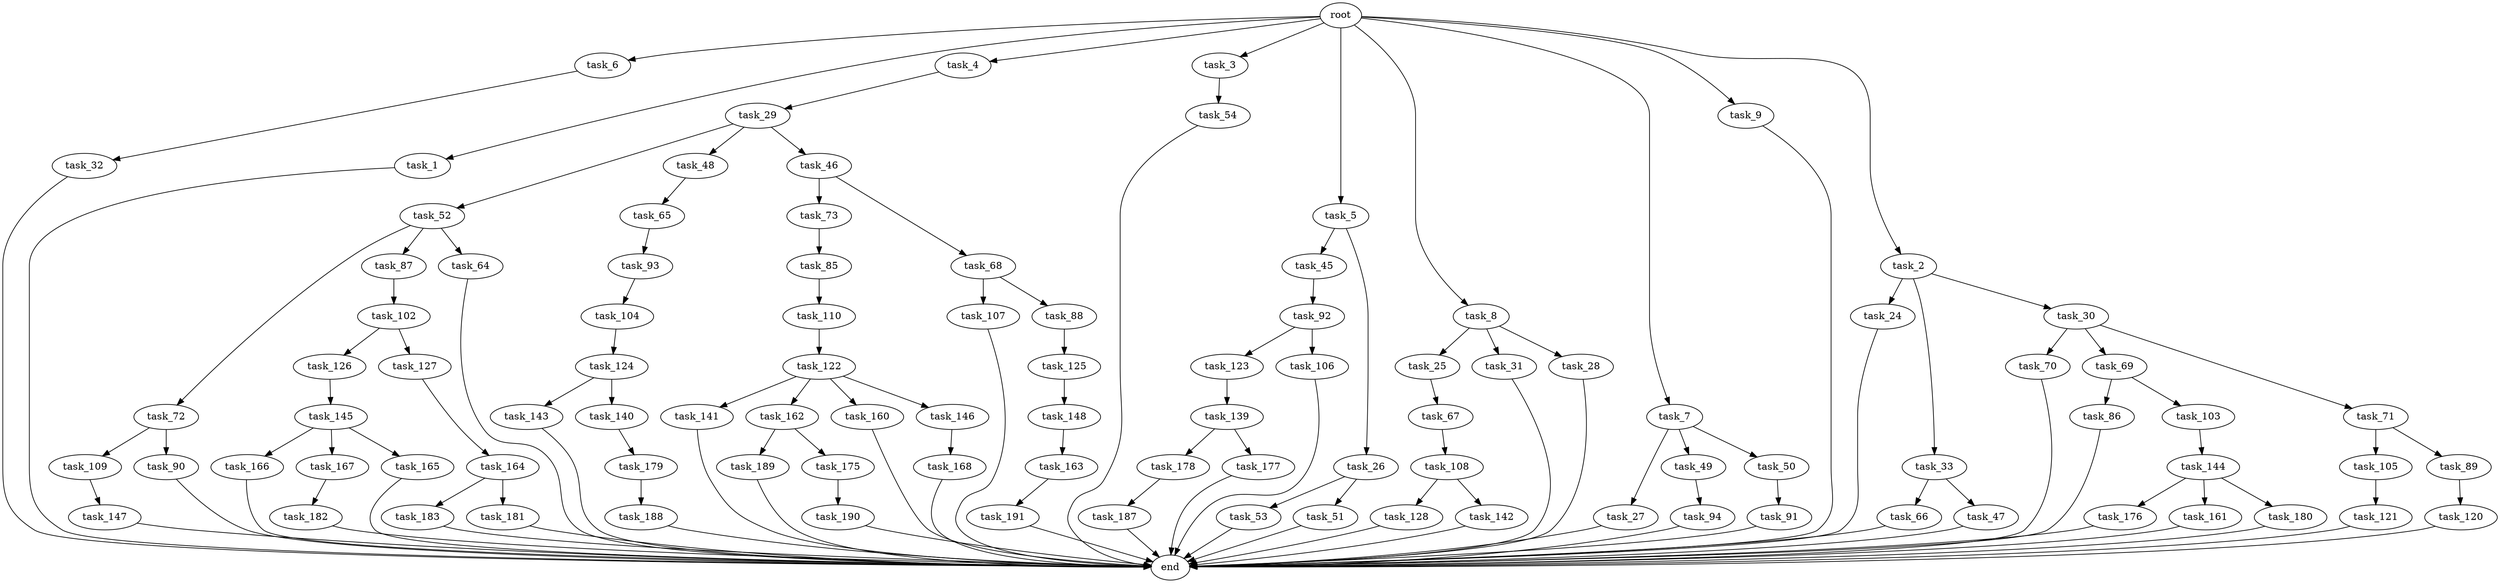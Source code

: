 digraph G {
  task_6 [size="1.024000"];
  task_91 [size="695784701.952000"];
  task_45 [size="549755813.888000"];
  task_187 [size="214748364.800000"];
  task_73 [size="549755813.888000"];
  task_123 [size="137438953.472000"];
  task_66 [size="420906795.008000"];
  task_1 [size="1.024000"];
  task_52 [size="309237645.312000"];
  task_68 [size="549755813.888000"];
  task_190 [size="858993459.200000"];
  task_65 [size="214748364.800000"];
  task_72 [size="549755813.888000"];
  root [size="0.000000"];
  task_178 [size="214748364.800000"];
  task_176 [size="420906795.008000"];
  task_179 [size="77309411.328000"];
  task_144 [size="695784701.952000"];
  task_148 [size="420906795.008000"];
  task_4 [size="1.024000"];
  task_3 [size="1.024000"];
  task_5 [size="1.024000"];
  task_147 [size="549755813.888000"];
  task_93 [size="214748364.800000"];
  task_85 [size="77309411.328000"];
  task_183 [size="309237645.312000"];
  task_182 [size="77309411.328000"];
  task_8 [size="1.024000"];
  task_120 [size="420906795.008000"];
  task_27 [size="549755813.888000"];
  task_109 [size="77309411.328000"];
  task_177 [size="214748364.800000"];
  task_86 [size="858993459.200000"];
  task_166 [size="34359738.368000"];
  task_107 [size="695784701.952000"];
  task_24 [size="34359738.368000"];
  task_161 [size="420906795.008000"];
  task_49 [size="549755813.888000"];
  task_145 [size="137438953.472000"];
  task_128 [size="34359738.368000"];
  task_54 [size="77309411.328000"];
  task_32 [size="309237645.312000"];
  task_92 [size="214748364.800000"];
  task_168 [size="420906795.008000"];
  task_88 [size="695784701.952000"];
  task_167 [size="34359738.368000"];
  task_7 [size="1.024000"];
  task_189 [size="695784701.952000"];
  task_188 [size="420906795.008000"];
  task_53 [size="34359738.368000"];
  task_25 [size="549755813.888000"];
  task_126 [size="309237645.312000"];
  task_51 [size="34359738.368000"];
  task_31 [size="549755813.888000"];
  task_94 [size="309237645.312000"];
  task_28 [size="549755813.888000"];
  task_142 [size="34359738.368000"];
  task_9 [size="1.024000"];
  task_180 [size="420906795.008000"];
  task_121 [size="309237645.312000"];
  task_175 [size="695784701.952000"];
  task_141 [size="420906795.008000"];
  task_162 [size="420906795.008000"];
  task_26 [size="549755813.888000"];
  task_143 [size="214748364.800000"];
  task_2 [size="1.024000"];
  task_106 [size="137438953.472000"];
  task_105 [size="34359738.368000"];
  task_33 [size="34359738.368000"];
  task_87 [size="549755813.888000"];
  task_50 [size="549755813.888000"];
  task_122 [size="214748364.800000"];
  task_104 [size="695784701.952000"];
  task_160 [size="420906795.008000"];
  task_103 [size="858993459.200000"];
  task_127 [size="309237645.312000"];
  task_70 [size="858993459.200000"];
  task_165 [size="34359738.368000"];
  task_30 [size="34359738.368000"];
  task_67 [size="695784701.952000"];
  task_48 [size="309237645.312000"];
  task_164 [size="858993459.200000"];
  task_191 [size="214748364.800000"];
  task_64 [size="549755813.888000"];
  task_163 [size="695784701.952000"];
  task_29 [size="695784701.952000"];
  task_102 [size="420906795.008000"];
  task_181 [size="309237645.312000"];
  task_139 [size="214748364.800000"];
  task_47 [size="420906795.008000"];
  task_69 [size="858993459.200000"];
  task_140 [size="214748364.800000"];
  task_108 [size="695784701.952000"];
  end [size="0.000000"];
  task_71 [size="858993459.200000"];
  task_89 [size="34359738.368000"];
  task_46 [size="309237645.312000"];
  task_146 [size="420906795.008000"];
  task_110 [size="214748364.800000"];
  task_124 [size="549755813.888000"];
  task_125 [size="137438953.472000"];
  task_90 [size="77309411.328000"];

  task_6 -> task_32 [size="301989888.000000"];
  task_91 -> end [size="1.000000"];
  task_45 -> task_92 [size="209715200.000000"];
  task_187 -> end [size="1.000000"];
  task_73 -> task_85 [size="75497472.000000"];
  task_123 -> task_139 [size="209715200.000000"];
  task_66 -> end [size="1.000000"];
  task_1 -> end [size="1.000000"];
  task_52 -> task_87 [size="536870912.000000"];
  task_52 -> task_64 [size="536870912.000000"];
  task_52 -> task_72 [size="536870912.000000"];
  task_68 -> task_107 [size="679477248.000000"];
  task_68 -> task_88 [size="679477248.000000"];
  task_190 -> end [size="1.000000"];
  task_65 -> task_93 [size="209715200.000000"];
  task_72 -> task_109 [size="75497472.000000"];
  task_72 -> task_90 [size="75497472.000000"];
  root -> task_2 [size="1.000000"];
  root -> task_6 [size="1.000000"];
  root -> task_7 [size="1.000000"];
  root -> task_4 [size="1.000000"];
  root -> task_3 [size="1.000000"];
  root -> task_5 [size="1.000000"];
  root -> task_1 [size="1.000000"];
  root -> task_8 [size="1.000000"];
  root -> task_9 [size="1.000000"];
  task_178 -> task_187 [size="209715200.000000"];
  task_176 -> end [size="1.000000"];
  task_179 -> task_188 [size="411041792.000000"];
  task_144 -> task_180 [size="411041792.000000"];
  task_144 -> task_176 [size="411041792.000000"];
  task_144 -> task_161 [size="411041792.000000"];
  task_148 -> task_163 [size="679477248.000000"];
  task_4 -> task_29 [size="679477248.000000"];
  task_3 -> task_54 [size="75497472.000000"];
  task_5 -> task_26 [size="536870912.000000"];
  task_5 -> task_45 [size="536870912.000000"];
  task_147 -> end [size="1.000000"];
  task_93 -> task_104 [size="679477248.000000"];
  task_85 -> task_110 [size="209715200.000000"];
  task_183 -> end [size="1.000000"];
  task_182 -> end [size="1.000000"];
  task_8 -> task_31 [size="536870912.000000"];
  task_8 -> task_25 [size="536870912.000000"];
  task_8 -> task_28 [size="536870912.000000"];
  task_120 -> end [size="1.000000"];
  task_27 -> end [size="1.000000"];
  task_109 -> task_147 [size="536870912.000000"];
  task_177 -> end [size="1.000000"];
  task_86 -> end [size="1.000000"];
  task_166 -> end [size="1.000000"];
  task_107 -> end [size="1.000000"];
  task_24 -> end [size="1.000000"];
  task_161 -> end [size="1.000000"];
  task_49 -> task_94 [size="301989888.000000"];
  task_145 -> task_165 [size="33554432.000000"];
  task_145 -> task_166 [size="33554432.000000"];
  task_145 -> task_167 [size="33554432.000000"];
  task_128 -> end [size="1.000000"];
  task_54 -> end [size="1.000000"];
  task_32 -> end [size="1.000000"];
  task_92 -> task_106 [size="134217728.000000"];
  task_92 -> task_123 [size="134217728.000000"];
  task_168 -> end [size="1.000000"];
  task_88 -> task_125 [size="134217728.000000"];
  task_167 -> task_182 [size="75497472.000000"];
  task_7 -> task_27 [size="536870912.000000"];
  task_7 -> task_49 [size="536870912.000000"];
  task_7 -> task_50 [size="536870912.000000"];
  task_189 -> end [size="1.000000"];
  task_188 -> end [size="1.000000"];
  task_53 -> end [size="1.000000"];
  task_25 -> task_67 [size="679477248.000000"];
  task_126 -> task_145 [size="134217728.000000"];
  task_51 -> end [size="1.000000"];
  task_31 -> end [size="1.000000"];
  task_94 -> end [size="1.000000"];
  task_28 -> end [size="1.000000"];
  task_142 -> end [size="1.000000"];
  task_9 -> end [size="1.000000"];
  task_180 -> end [size="1.000000"];
  task_121 -> end [size="1.000000"];
  task_175 -> task_190 [size="838860800.000000"];
  task_141 -> end [size="1.000000"];
  task_162 -> task_175 [size="679477248.000000"];
  task_162 -> task_189 [size="679477248.000000"];
  task_26 -> task_53 [size="33554432.000000"];
  task_26 -> task_51 [size="33554432.000000"];
  task_143 -> end [size="1.000000"];
  task_2 -> task_24 [size="33554432.000000"];
  task_2 -> task_33 [size="33554432.000000"];
  task_2 -> task_30 [size="33554432.000000"];
  task_106 -> end [size="1.000000"];
  task_105 -> task_121 [size="301989888.000000"];
  task_33 -> task_66 [size="411041792.000000"];
  task_33 -> task_47 [size="411041792.000000"];
  task_87 -> task_102 [size="411041792.000000"];
  task_50 -> task_91 [size="679477248.000000"];
  task_122 -> task_162 [size="411041792.000000"];
  task_122 -> task_141 [size="411041792.000000"];
  task_122 -> task_160 [size="411041792.000000"];
  task_122 -> task_146 [size="411041792.000000"];
  task_104 -> task_124 [size="536870912.000000"];
  task_160 -> end [size="1.000000"];
  task_103 -> task_144 [size="679477248.000000"];
  task_127 -> task_164 [size="838860800.000000"];
  task_70 -> end [size="1.000000"];
  task_165 -> end [size="1.000000"];
  task_30 -> task_71 [size="838860800.000000"];
  task_30 -> task_69 [size="838860800.000000"];
  task_30 -> task_70 [size="838860800.000000"];
  task_67 -> task_108 [size="679477248.000000"];
  task_48 -> task_65 [size="209715200.000000"];
  task_164 -> task_183 [size="301989888.000000"];
  task_164 -> task_181 [size="301989888.000000"];
  task_191 -> end [size="1.000000"];
  task_64 -> end [size="1.000000"];
  task_163 -> task_191 [size="209715200.000000"];
  task_29 -> task_48 [size="301989888.000000"];
  task_29 -> task_52 [size="301989888.000000"];
  task_29 -> task_46 [size="301989888.000000"];
  task_102 -> task_126 [size="301989888.000000"];
  task_102 -> task_127 [size="301989888.000000"];
  task_181 -> end [size="1.000000"];
  task_139 -> task_178 [size="209715200.000000"];
  task_139 -> task_177 [size="209715200.000000"];
  task_47 -> end [size="1.000000"];
  task_69 -> task_86 [size="838860800.000000"];
  task_69 -> task_103 [size="838860800.000000"];
  task_140 -> task_179 [size="75497472.000000"];
  task_108 -> task_128 [size="33554432.000000"];
  task_108 -> task_142 [size="33554432.000000"];
  task_71 -> task_105 [size="33554432.000000"];
  task_71 -> task_89 [size="33554432.000000"];
  task_89 -> task_120 [size="411041792.000000"];
  task_46 -> task_73 [size="536870912.000000"];
  task_46 -> task_68 [size="536870912.000000"];
  task_146 -> task_168 [size="411041792.000000"];
  task_110 -> task_122 [size="209715200.000000"];
  task_124 -> task_143 [size="209715200.000000"];
  task_124 -> task_140 [size="209715200.000000"];
  task_125 -> task_148 [size="411041792.000000"];
  task_90 -> end [size="1.000000"];
}
